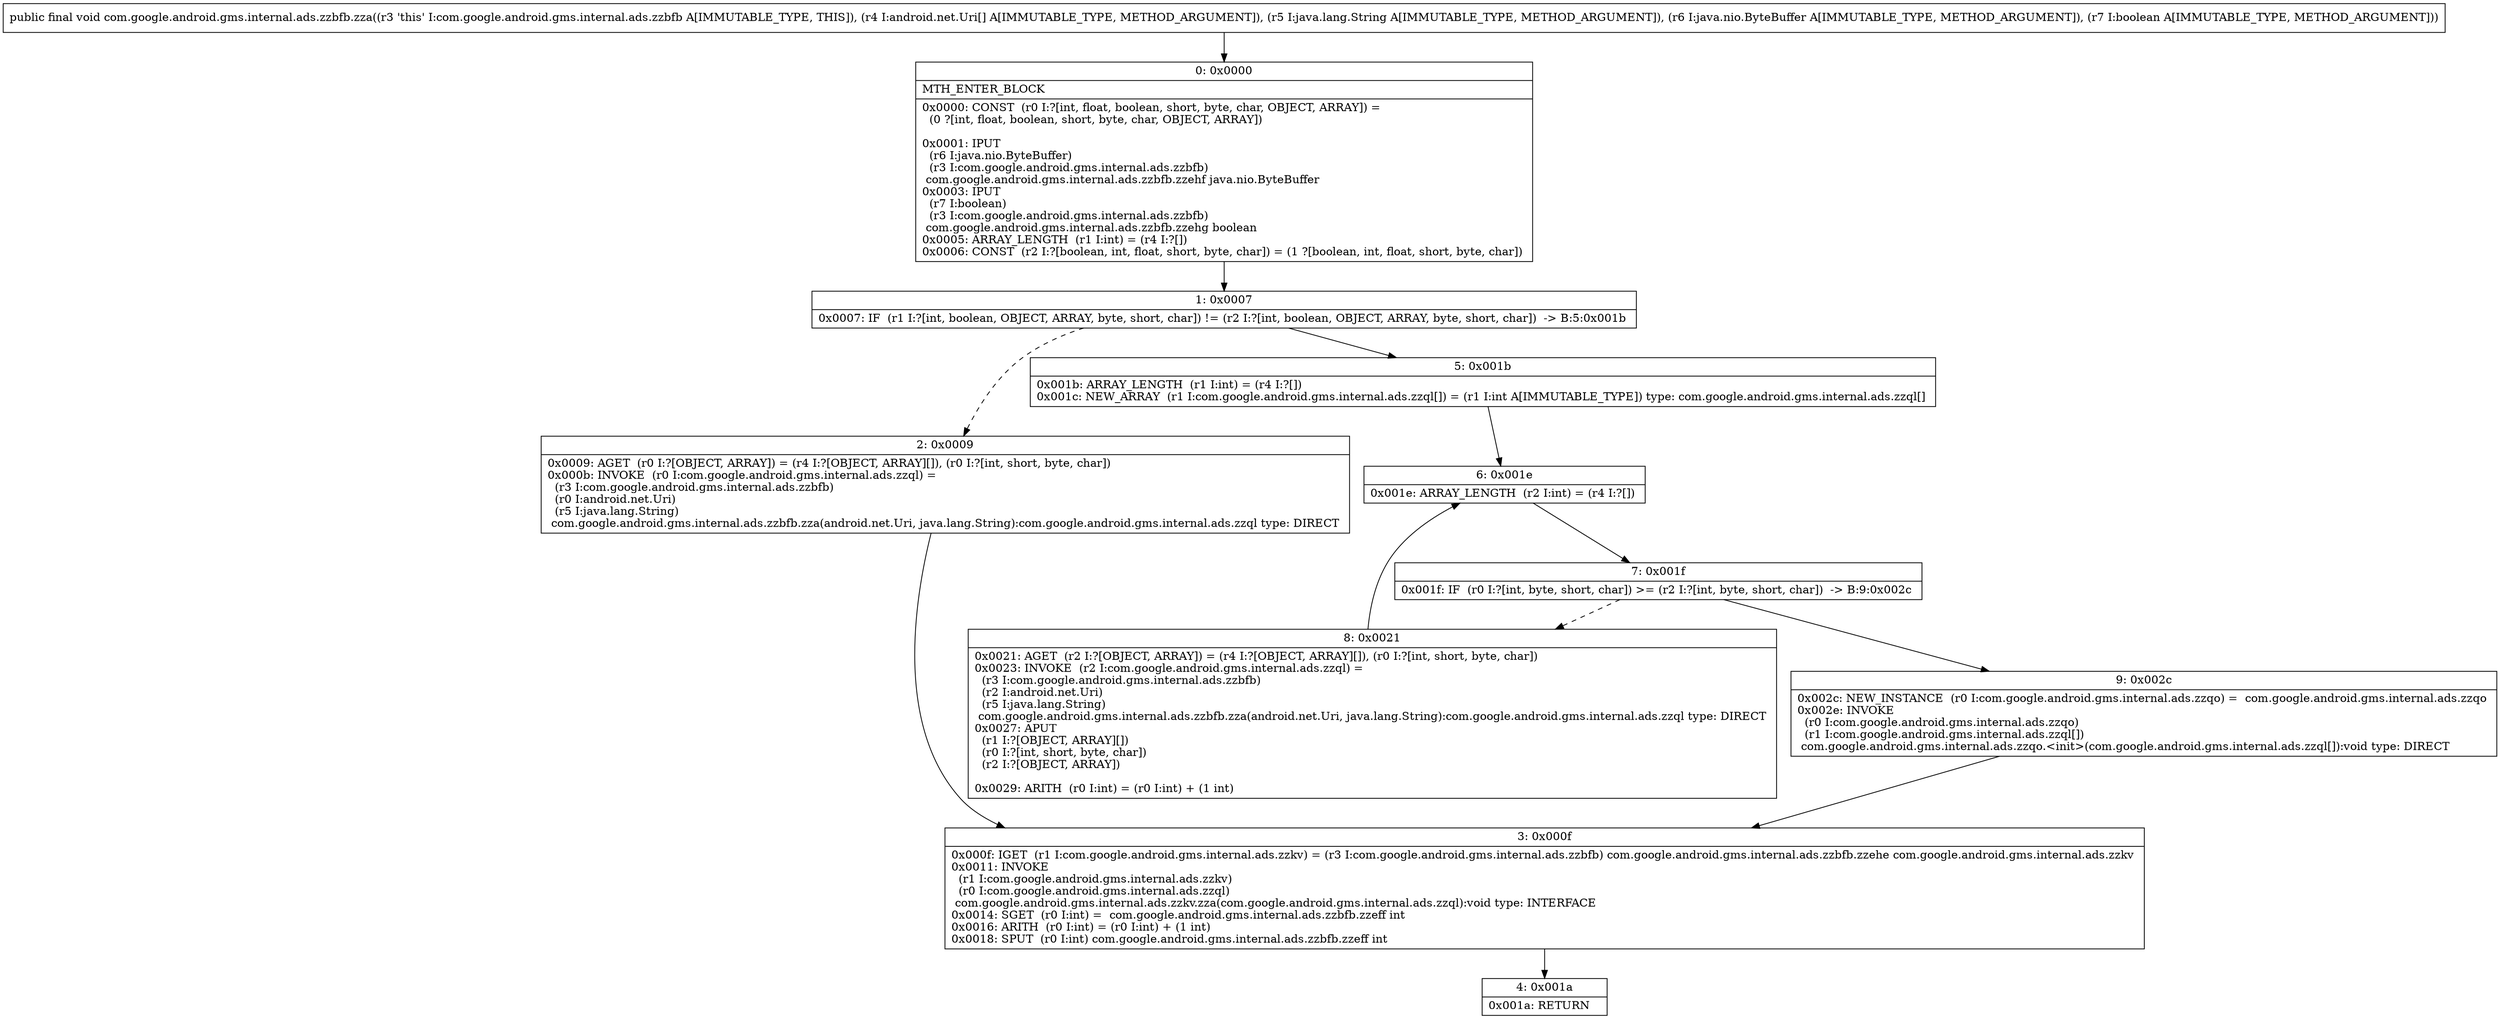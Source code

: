 digraph "CFG forcom.google.android.gms.internal.ads.zzbfb.zza([Landroid\/net\/Uri;Ljava\/lang\/String;Ljava\/nio\/ByteBuffer;Z)V" {
Node_0 [shape=record,label="{0\:\ 0x0000|MTH_ENTER_BLOCK\l|0x0000: CONST  (r0 I:?[int, float, boolean, short, byte, char, OBJECT, ARRAY]) = \l  (0 ?[int, float, boolean, short, byte, char, OBJECT, ARRAY])\l \l0x0001: IPUT  \l  (r6 I:java.nio.ByteBuffer)\l  (r3 I:com.google.android.gms.internal.ads.zzbfb)\l com.google.android.gms.internal.ads.zzbfb.zzehf java.nio.ByteBuffer \l0x0003: IPUT  \l  (r7 I:boolean)\l  (r3 I:com.google.android.gms.internal.ads.zzbfb)\l com.google.android.gms.internal.ads.zzbfb.zzehg boolean \l0x0005: ARRAY_LENGTH  (r1 I:int) = (r4 I:?[]) \l0x0006: CONST  (r2 I:?[boolean, int, float, short, byte, char]) = (1 ?[boolean, int, float, short, byte, char]) \l}"];
Node_1 [shape=record,label="{1\:\ 0x0007|0x0007: IF  (r1 I:?[int, boolean, OBJECT, ARRAY, byte, short, char]) != (r2 I:?[int, boolean, OBJECT, ARRAY, byte, short, char])  \-\> B:5:0x001b \l}"];
Node_2 [shape=record,label="{2\:\ 0x0009|0x0009: AGET  (r0 I:?[OBJECT, ARRAY]) = (r4 I:?[OBJECT, ARRAY][]), (r0 I:?[int, short, byte, char]) \l0x000b: INVOKE  (r0 I:com.google.android.gms.internal.ads.zzql) = \l  (r3 I:com.google.android.gms.internal.ads.zzbfb)\l  (r0 I:android.net.Uri)\l  (r5 I:java.lang.String)\l com.google.android.gms.internal.ads.zzbfb.zza(android.net.Uri, java.lang.String):com.google.android.gms.internal.ads.zzql type: DIRECT \l}"];
Node_3 [shape=record,label="{3\:\ 0x000f|0x000f: IGET  (r1 I:com.google.android.gms.internal.ads.zzkv) = (r3 I:com.google.android.gms.internal.ads.zzbfb) com.google.android.gms.internal.ads.zzbfb.zzehe com.google.android.gms.internal.ads.zzkv \l0x0011: INVOKE  \l  (r1 I:com.google.android.gms.internal.ads.zzkv)\l  (r0 I:com.google.android.gms.internal.ads.zzql)\l com.google.android.gms.internal.ads.zzkv.zza(com.google.android.gms.internal.ads.zzql):void type: INTERFACE \l0x0014: SGET  (r0 I:int) =  com.google.android.gms.internal.ads.zzbfb.zzeff int \l0x0016: ARITH  (r0 I:int) = (r0 I:int) + (1 int) \l0x0018: SPUT  (r0 I:int) com.google.android.gms.internal.ads.zzbfb.zzeff int \l}"];
Node_4 [shape=record,label="{4\:\ 0x001a|0x001a: RETURN   \l}"];
Node_5 [shape=record,label="{5\:\ 0x001b|0x001b: ARRAY_LENGTH  (r1 I:int) = (r4 I:?[]) \l0x001c: NEW_ARRAY  (r1 I:com.google.android.gms.internal.ads.zzql[]) = (r1 I:int A[IMMUTABLE_TYPE]) type: com.google.android.gms.internal.ads.zzql[] \l}"];
Node_6 [shape=record,label="{6\:\ 0x001e|0x001e: ARRAY_LENGTH  (r2 I:int) = (r4 I:?[]) \l}"];
Node_7 [shape=record,label="{7\:\ 0x001f|0x001f: IF  (r0 I:?[int, byte, short, char]) \>= (r2 I:?[int, byte, short, char])  \-\> B:9:0x002c \l}"];
Node_8 [shape=record,label="{8\:\ 0x0021|0x0021: AGET  (r2 I:?[OBJECT, ARRAY]) = (r4 I:?[OBJECT, ARRAY][]), (r0 I:?[int, short, byte, char]) \l0x0023: INVOKE  (r2 I:com.google.android.gms.internal.ads.zzql) = \l  (r3 I:com.google.android.gms.internal.ads.zzbfb)\l  (r2 I:android.net.Uri)\l  (r5 I:java.lang.String)\l com.google.android.gms.internal.ads.zzbfb.zza(android.net.Uri, java.lang.String):com.google.android.gms.internal.ads.zzql type: DIRECT \l0x0027: APUT  \l  (r1 I:?[OBJECT, ARRAY][])\l  (r0 I:?[int, short, byte, char])\l  (r2 I:?[OBJECT, ARRAY])\l \l0x0029: ARITH  (r0 I:int) = (r0 I:int) + (1 int) \l}"];
Node_9 [shape=record,label="{9\:\ 0x002c|0x002c: NEW_INSTANCE  (r0 I:com.google.android.gms.internal.ads.zzqo) =  com.google.android.gms.internal.ads.zzqo \l0x002e: INVOKE  \l  (r0 I:com.google.android.gms.internal.ads.zzqo)\l  (r1 I:com.google.android.gms.internal.ads.zzql[])\l com.google.android.gms.internal.ads.zzqo.\<init\>(com.google.android.gms.internal.ads.zzql[]):void type: DIRECT \l}"];
MethodNode[shape=record,label="{public final void com.google.android.gms.internal.ads.zzbfb.zza((r3 'this' I:com.google.android.gms.internal.ads.zzbfb A[IMMUTABLE_TYPE, THIS]), (r4 I:android.net.Uri[] A[IMMUTABLE_TYPE, METHOD_ARGUMENT]), (r5 I:java.lang.String A[IMMUTABLE_TYPE, METHOD_ARGUMENT]), (r6 I:java.nio.ByteBuffer A[IMMUTABLE_TYPE, METHOD_ARGUMENT]), (r7 I:boolean A[IMMUTABLE_TYPE, METHOD_ARGUMENT])) }"];
MethodNode -> Node_0;
Node_0 -> Node_1;
Node_1 -> Node_2[style=dashed];
Node_1 -> Node_5;
Node_2 -> Node_3;
Node_3 -> Node_4;
Node_5 -> Node_6;
Node_6 -> Node_7;
Node_7 -> Node_8[style=dashed];
Node_7 -> Node_9;
Node_8 -> Node_6;
Node_9 -> Node_3;
}


